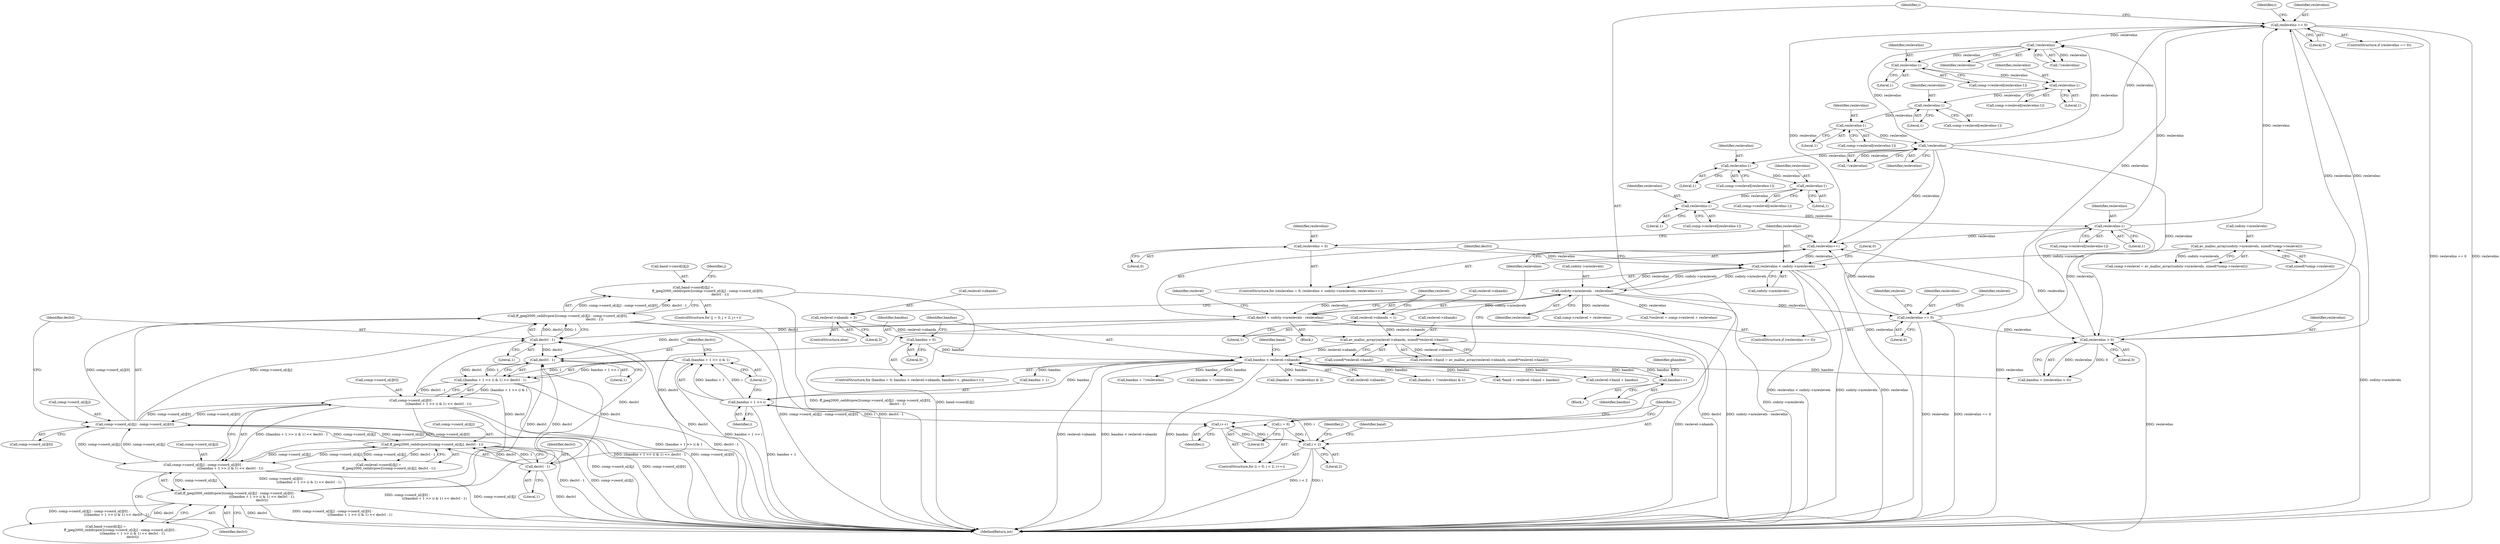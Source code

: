 digraph "0_FFmpeg_912ce9dd2080c5837285a471d750fa311e09b555_0@pointer" {
"1000685" [label="(Call,band->coord[i][j] =\n                            ff_jpeg2000_ceildivpow2(comp->coord_o[i][j] - comp->coord_o[i][0],\n                                                    declvl - 1))"];
"1000693" [label="(Call,ff_jpeg2000_ceildivpow2(comp->coord_o[i][j] - comp->coord_o[i][0],\n                                                    declvl - 1))"];
"1000694" [label="(Call,comp->coord_o[i][j] - comp->coord_o[i][0])"];
"1000355" [label="(Call,ff_jpeg2000_ceildivpow2(comp->coord_o[i][j], declvl - 1))"];
"1000773" [label="(Call,comp->coord_o[i][j] - comp->coord_o[i][0] -\n                                                    (((bandno + 1 >> i) & 1) << declvl - 1))"];
"1000781" [label="(Call,comp->coord_o[i][0] -\n                                                    (((bandno + 1 >> i) & 1) << declvl - 1))"];
"1000789" [label="(Call,((bandno + 1 >> i) & 1) << declvl - 1)"];
"1000790" [label="(Call,(bandno + 1 >> i) & 1)"];
"1000791" [label="(Call,bandno + 1 >> i)"];
"1000522" [label="(Call,bandno < reslevel->nbands)"];
"1000519" [label="(Call,bandno = 0)"];
"1000528" [label="(Call,bandno++)"];
"1000501" [label="(Call,av_malloc_array(reslevel->nbands, sizeof(*reslevel->band)))"];
"1000388" [label="(Call,reslevel->nbands = 1)"];
"1000394" [label="(Call,reslevel->nbands = 3)"];
"1000750" [label="(Call,i < 2)"];
"1000753" [label="(Call,i++)"];
"1000747" [label="(Call,i = 0)"];
"1000797" [label="(Call,declvl - 1)"];
"1000314" [label="(Call,declvl = codsty->nreslevels - reslevelno)"];
"1000316" [label="(Call,codsty->nreslevels - reslevelno)"];
"1000305" [label="(Call,reslevelno < codsty->nreslevels)"];
"1000302" [label="(Call,reslevelno = 0)"];
"1000310" [label="(Call,reslevelno++)"];
"1000663" [label="(Call,reslevelno == 0)"];
"1001472" [label="(Call,!reslevelno)"];
"1001461" [label="(Call,reslevelno-1)"];
"1001448" [label="(Call,reslevelno-1)"];
"1001426" [label="(Call,reslevelno-1)"];
"1001413" [label="(Call,reslevelno-1)"];
"1001393" [label="(Call,!reslevelno)"];
"1001540" [label="(Call,reslevelno-1)"];
"1001527" [label="(Call,reslevelno-1)"];
"1001505" [label="(Call,reslevelno-1)"];
"1001492" [label="(Call,reslevelno-1)"];
"1000573" [label="(Call,reslevelno > 0)"];
"1000385" [label="(Call,reslevelno == 0)"];
"1000284" [label="(Call,av_malloc_array(codsty->nreslevels, sizeof(*comp->reslevel)))"];
"1000363" [label="(Call,declvl - 1)"];
"1000772" [label="(Call,ff_jpeg2000_ceildivpow2(comp->coord_o[i][j] - comp->coord_o[i][0] -\n                                                    (((bandno + 1 >> i) & 1) << declvl - 1),\n                                                    declvl))"];
"1000709" [label="(Call,declvl - 1)"];
"1000781" [label="(Call,comp->coord_o[i][0] -\n                                                    (((bandno + 1 >> i) & 1) << declvl - 1))"];
"1000519" [label="(Call,bandno = 0)"];
"1000752" [label="(Literal,2)"];
"1001427" [label="(Identifier,reslevelno)"];
"1001468" [label="(Call,(bandno + !!reslevelno) & 2)"];
"1001426" [label="(Call,reslevelno-1)"];
"1000800" [label="(Identifier,declvl)"];
"1000364" [label="(Identifier,declvl)"];
"1000710" [label="(Identifier,declvl)"];
"1001463" [label="(Literal,1)"];
"1001528" [label="(Identifier,reslevelno)"];
"1000751" [label="(Identifier,i)"];
"1000665" [label="(Literal,0)"];
"1000314" [label="(Call,declvl = codsty->nreslevels - reslevelno)"];
"1001527" [label="(Call,reslevelno-1)"];
"1001494" [label="(Literal,1)"];
"1001457" [label="(Call,comp->reslevel[reslevelno-1])"];
"1000528" [label="(Call,bandno++)"];
"1001541" [label="(Identifier,reslevelno)"];
"1000571" [label="(Call,bandno + (reslevelno > 0))"];
"1001536" [label="(Call,comp->reslevel[reslevelno-1])"];
"1000694" [label="(Call,comp->coord_o[i][j] - comp->coord_o[i][0])"];
"1000524" [label="(Call,reslevel->nbands)"];
"1000798" [label="(Identifier,declvl)"];
"1000388" [label="(Call,reslevel->nbands = 1)"];
"1000280" [label="(Call,comp->reslevel = av_malloc_array(codsty->nreslevels, sizeof(*comp->reslevel)))"];
"1000355" [label="(Call,ff_jpeg2000_ceildivpow2(comp->coord_o[i][j], declvl - 1))"];
"1001414" [label="(Identifier,reslevelno)"];
"1001389" [label="(Call,(bandno + !!reslevelno) & 1)"];
"1000311" [label="(Identifier,reslevelno)"];
"1000782" [label="(Call,comp->coord_o[i][0])"];
"1001488" [label="(Call,comp->reslevel[reslevelno-1])"];
"1000384" [label="(ControlStructure,if (reslevelno == 0))"];
"1000285" [label="(Call,codsty->nreslevels)"];
"1000749" [label="(Literal,0)"];
"1000320" [label="(Identifier,reslevelno)"];
"1000387" [label="(Literal,0)"];
"1000534" [label="(Call,*band = reslevel->band + bandno)"];
"1000316" [label="(Call,codsty->nreslevels - reslevelno)"];
"1001422" [label="(Call,comp->reslevel[reslevelno-1])"];
"1000796" [label="(Literal,1)"];
"1001573" [label="(MethodReturn,int)"];
"1000502" [label="(Call,reslevel->nbands)"];
"1000520" [label="(Identifier,bandno)"];
"1000746" [label="(ControlStructure,for (i = 0; i < 2; i++))"];
"1001461" [label="(Call,reslevelno-1)"];
"1000527" [label="(Block,)"];
"1000574" [label="(Identifier,reslevelno)"];
"1000790" [label="(Call,(bandno + 1 >> i) & 1)"];
"1000676" [label="(ControlStructure,for (j = 0; j < 2; j++))"];
"1000664" [label="(Identifier,reslevelno)"];
"1000522" [label="(Call,bandno < reslevel->nbands)"];
"1001394" [label="(Identifier,reslevelno)"];
"1000536" [label="(Call,reslevel->band + bandno)"];
"1001393" [label="(Call,!reslevelno)"];
"1000754" [label="(Identifier,i)"];
"1000702" [label="(Call,comp->coord_o[i][0])"];
"1000529" [label="(Identifier,bandno)"];
"1000789" [label="(Call,((bandno + 1 >> i) & 1) << declvl - 1)"];
"1000356" [label="(Call,comp->coord_o[i][j])"];
"1000304" [label="(Literal,0)"];
"1001450" [label="(Literal,1)"];
"1001469" [label="(Call,bandno + !!reslevelno)"];
"1000774" [label="(Call,comp->coord_o[i][j])"];
"1000531" [label="(Identifier,gbandno)"];
"1000312" [label="(Block,)"];
"1000315" [label="(Identifier,declvl)"];
"1001472" [label="(Call,!reslevelno)"];
"1000392" [label="(Literal,1)"];
"1001449" [label="(Identifier,reslevelno)"];
"1000711" [label="(Literal,1)"];
"1001471" [label="(Call,!!reslevelno)"];
"1000396" [label="(Identifier,reslevel)"];
"1000791" [label="(Call,bandno + 1 >> i)"];
"1000685" [label="(Call,band->coord[i][j] =\n                            ff_jpeg2000_ceildivpow2(comp->coord_o[i][j] - comp->coord_o[i][0],\n                                                    declvl - 1))"];
"1000695" [label="(Call,comp->coord_o[i][j])"];
"1001542" [label="(Literal,1)"];
"1001501" [label="(Call,comp->reslevel[reslevelno-1])"];
"1001415" [label="(Literal,1)"];
"1000792" [label="(Call,bandno + 1)"];
"1000663" [label="(Call,reslevelno == 0)"];
"1000305" [label="(Call,reslevelno < codsty->nreslevels)"];
"1000363" [label="(Call,declvl - 1)"];
"1000757" [label="(Identifier,j)"];
"1000365" [label="(Literal,1)"];
"1000324" [label="(Call,comp->reslevel + reslevelno)"];
"1001392" [label="(Call,!!reslevelno)"];
"1000686" [label="(Call,band->coord[i][j])"];
"1000803" [label="(Identifier,band)"];
"1001507" [label="(Literal,1)"];
"1001409" [label="(Call,comp->reslevel[reslevelno-1])"];
"1001462" [label="(Identifier,reslevelno)"];
"1001540" [label="(Call,reslevelno-1)"];
"1000797" [label="(Call,declvl - 1)"];
"1000307" [label="(Call,codsty->nreslevels)"];
"1000753" [label="(Call,i++)"];
"1000662" [label="(ControlStructure,if (reslevelno == 0))"];
"1000750" [label="(Call,i < 2)"];
"1000398" [label="(Literal,3)"];
"1000523" [label="(Identifier,bandno)"];
"1000505" [label="(Call,sizeof(*reslevel->band))"];
"1000521" [label="(Literal,0)"];
"1000389" [label="(Call,reslevel->nbands)"];
"1000306" [label="(Identifier,reslevelno)"];
"1000301" [label="(ControlStructure,for (reslevelno = 0; reslevelno < codsty->nreslevels; reslevelno++))"];
"1000322" [label="(Call,*reslevel = comp->reslevel + reslevelno)"];
"1001572" [label="(Literal,0)"];
"1000693" [label="(Call,ff_jpeg2000_ceildivpow2(comp->coord_o[i][j] - comp->coord_o[i][0],\n                                                    declvl - 1))"];
"1000772" [label="(Call,ff_jpeg2000_ceildivpow2(comp->coord_o[i][j] - comp->coord_o[i][0] -\n                                                    (((bandno + 1 >> i) & 1) << declvl - 1),\n                                                    declvl))"];
"1000394" [label="(Call,reslevel->nbands = 3)"];
"1000393" [label="(ControlStructure,else)"];
"1000288" [label="(Call,sizeof(*comp->reslevel))"];
"1001492" [label="(Call,reslevelno-1)"];
"1001505" [label="(Call,reslevelno-1)"];
"1000317" [label="(Call,codsty->nreslevels)"];
"1000535" [label="(Identifier,band)"];
"1000773" [label="(Call,comp->coord_o[i][j] - comp->coord_o[i][0] -\n                                                    (((bandno + 1 >> i) & 1) << declvl - 1))"];
"1001428" [label="(Literal,1)"];
"1000310" [label="(Call,reslevelno++)"];
"1000303" [label="(Identifier,reslevelno)"];
"1000764" [label="(Call,band->coord[i][j] =\n                            ff_jpeg2000_ceildivpow2(comp->coord_o[i][j] - comp->coord_o[i][0] -\n                                                    (((bandno + 1 >> i) & 1) << declvl - 1),\n                                                    declvl))"];
"1000799" [label="(Literal,1)"];
"1000395" [label="(Call,reslevel->nbands)"];
"1001413" [label="(Call,reslevelno-1)"];
"1000795" [label="(Identifier,i)"];
"1000748" [label="(Identifier,i)"];
"1000575" [label="(Literal,0)"];
"1000404" [label="(Identifier,reslevel)"];
"1000386" [label="(Identifier,reslevelno)"];
"1000323" [label="(Identifier,reslevel)"];
"1000284" [label="(Call,av_malloc_array(codsty->nreslevels, sizeof(*comp->reslevel)))"];
"1001529" [label="(Literal,1)"];
"1000390" [label="(Identifier,reslevel)"];
"1001493" [label="(Identifier,reslevelno)"];
"1000573" [label="(Call,reslevelno > 0)"];
"1000501" [label="(Call,av_malloc_array(reslevel->nbands, sizeof(*reslevel->band)))"];
"1000518" [label="(ControlStructure,for (bandno = 0; bandno < reslevel->nbands; bandno++, gbandno++))"];
"1000669" [label="(Identifier,i)"];
"1000497" [label="(Call,reslevel->band = av_malloc_array(reslevel->nbands, sizeof(*reslevel->band)))"];
"1001506" [label="(Identifier,reslevelno)"];
"1000684" [label="(Identifier,j)"];
"1001523" [label="(Call,comp->reslevel[reslevelno-1])"];
"1000709" [label="(Call,declvl - 1)"];
"1000347" [label="(Call,reslevel->coord[i][j] =\n                    ff_jpeg2000_ceildivpow2(comp->coord_o[i][j], declvl - 1))"];
"1000302" [label="(Call,reslevelno = 0)"];
"1001448" [label="(Call,reslevelno-1)"];
"1000385" [label="(Call,reslevelno == 0)"];
"1001473" [label="(Identifier,reslevelno)"];
"1001390" [label="(Call,bandno + !!reslevelno)"];
"1000747" [label="(Call,i = 0)"];
"1001444" [label="(Call,comp->reslevel[reslevelno-1])"];
"1000685" -> "1000676"  [label="AST: "];
"1000685" -> "1000693"  [label="CFG: "];
"1000686" -> "1000685"  [label="AST: "];
"1000693" -> "1000685"  [label="AST: "];
"1000684" -> "1000685"  [label="CFG: "];
"1000685" -> "1001573"  [label="DDG: ff_jpeg2000_ceildivpow2(comp->coord_o[i][j] - comp->coord_o[i][0],\n                                                    declvl - 1)"];
"1000685" -> "1001573"  [label="DDG: band->coord[i][j]"];
"1000693" -> "1000685"  [label="DDG: comp->coord_o[i][j] - comp->coord_o[i][0]"];
"1000693" -> "1000685"  [label="DDG: declvl - 1"];
"1000693" -> "1000709"  [label="CFG: "];
"1000694" -> "1000693"  [label="AST: "];
"1000709" -> "1000693"  [label="AST: "];
"1000693" -> "1001573"  [label="DDG: declvl - 1"];
"1000693" -> "1001573"  [label="DDG: comp->coord_o[i][j] - comp->coord_o[i][0]"];
"1000694" -> "1000693"  [label="DDG: comp->coord_o[i][j]"];
"1000694" -> "1000693"  [label="DDG: comp->coord_o[i][0]"];
"1000709" -> "1000693"  [label="DDG: declvl"];
"1000709" -> "1000693"  [label="DDG: 1"];
"1000694" -> "1000702"  [label="CFG: "];
"1000695" -> "1000694"  [label="AST: "];
"1000702" -> "1000694"  [label="AST: "];
"1000710" -> "1000694"  [label="CFG: "];
"1000694" -> "1001573"  [label="DDG: comp->coord_o[i][j]"];
"1000694" -> "1001573"  [label="DDG: comp->coord_o[i][0]"];
"1000694" -> "1000355"  [label="DDG: comp->coord_o[i][j]"];
"1000355" -> "1000694"  [label="DDG: comp->coord_o[i][j]"];
"1000773" -> "1000694"  [label="DDG: comp->coord_o[i][j]"];
"1000781" -> "1000694"  [label="DDG: comp->coord_o[i][0]"];
"1000694" -> "1000773"  [label="DDG: comp->coord_o[i][j]"];
"1000694" -> "1000781"  [label="DDG: comp->coord_o[i][0]"];
"1000355" -> "1000347"  [label="AST: "];
"1000355" -> "1000363"  [label="CFG: "];
"1000356" -> "1000355"  [label="AST: "];
"1000363" -> "1000355"  [label="AST: "];
"1000347" -> "1000355"  [label="CFG: "];
"1000355" -> "1001573"  [label="DDG: comp->coord_o[i][j]"];
"1000355" -> "1001573"  [label="DDG: declvl - 1"];
"1000355" -> "1000347"  [label="DDG: comp->coord_o[i][j]"];
"1000355" -> "1000347"  [label="DDG: declvl - 1"];
"1000773" -> "1000355"  [label="DDG: comp->coord_o[i][j]"];
"1000363" -> "1000355"  [label="DDG: declvl"];
"1000363" -> "1000355"  [label="DDG: 1"];
"1000355" -> "1000773"  [label="DDG: comp->coord_o[i][j]"];
"1000773" -> "1000772"  [label="AST: "];
"1000773" -> "1000781"  [label="CFG: "];
"1000774" -> "1000773"  [label="AST: "];
"1000781" -> "1000773"  [label="AST: "];
"1000800" -> "1000773"  [label="CFG: "];
"1000773" -> "1001573"  [label="DDG: comp->coord_o[i][0] -\n                                                    (((bandno + 1 >> i) & 1) << declvl - 1)"];
"1000773" -> "1001573"  [label="DDG: comp->coord_o[i][j]"];
"1000773" -> "1000772"  [label="DDG: comp->coord_o[i][j]"];
"1000773" -> "1000772"  [label="DDG: comp->coord_o[i][0] -\n                                                    (((bandno + 1 >> i) & 1) << declvl - 1)"];
"1000781" -> "1000773"  [label="DDG: comp->coord_o[i][0]"];
"1000781" -> "1000773"  [label="DDG: ((bandno + 1 >> i) & 1) << declvl - 1"];
"1000781" -> "1000789"  [label="CFG: "];
"1000782" -> "1000781"  [label="AST: "];
"1000789" -> "1000781"  [label="AST: "];
"1000781" -> "1001573"  [label="DDG: ((bandno + 1 >> i) & 1) << declvl - 1"];
"1000781" -> "1001573"  [label="DDG: comp->coord_o[i][0]"];
"1000789" -> "1000781"  [label="DDG: (bandno + 1 >> i) & 1"];
"1000789" -> "1000781"  [label="DDG: declvl - 1"];
"1000789" -> "1000797"  [label="CFG: "];
"1000790" -> "1000789"  [label="AST: "];
"1000797" -> "1000789"  [label="AST: "];
"1000789" -> "1001573"  [label="DDG: (bandno + 1 >> i) & 1"];
"1000789" -> "1001573"  [label="DDG: declvl - 1"];
"1000790" -> "1000789"  [label="DDG: bandno + 1 >> i"];
"1000790" -> "1000789"  [label="DDG: 1"];
"1000797" -> "1000789"  [label="DDG: declvl"];
"1000797" -> "1000789"  [label="DDG: 1"];
"1000790" -> "1000796"  [label="CFG: "];
"1000791" -> "1000790"  [label="AST: "];
"1000796" -> "1000790"  [label="AST: "];
"1000798" -> "1000790"  [label="CFG: "];
"1000790" -> "1001573"  [label="DDG: bandno + 1 >> i"];
"1000791" -> "1000790"  [label="DDG: bandno + 1"];
"1000791" -> "1000790"  [label="DDG: i"];
"1000791" -> "1000795"  [label="CFG: "];
"1000792" -> "1000791"  [label="AST: "];
"1000795" -> "1000791"  [label="AST: "];
"1000796" -> "1000791"  [label="CFG: "];
"1000791" -> "1001573"  [label="DDG: bandno + 1"];
"1000791" -> "1000753"  [label="DDG: i"];
"1000522" -> "1000791"  [label="DDG: bandno"];
"1000750" -> "1000791"  [label="DDG: i"];
"1000522" -> "1000518"  [label="AST: "];
"1000522" -> "1000524"  [label="CFG: "];
"1000523" -> "1000522"  [label="AST: "];
"1000524" -> "1000522"  [label="AST: "];
"1000535" -> "1000522"  [label="CFG: "];
"1000311" -> "1000522"  [label="CFG: "];
"1000522" -> "1001573"  [label="DDG: reslevel->nbands"];
"1000522" -> "1001573"  [label="DDG: bandno < reslevel->nbands"];
"1000522" -> "1001573"  [label="DDG: bandno"];
"1000519" -> "1000522"  [label="DDG: bandno"];
"1000528" -> "1000522"  [label="DDG: bandno"];
"1000501" -> "1000522"  [label="DDG: reslevel->nbands"];
"1000522" -> "1000528"  [label="DDG: bandno"];
"1000522" -> "1000534"  [label="DDG: bandno"];
"1000522" -> "1000536"  [label="DDG: bandno"];
"1000522" -> "1000571"  [label="DDG: bandno"];
"1000522" -> "1000792"  [label="DDG: bandno"];
"1000522" -> "1001389"  [label="DDG: bandno"];
"1000522" -> "1001390"  [label="DDG: bandno"];
"1000522" -> "1001468"  [label="DDG: bandno"];
"1000522" -> "1001469"  [label="DDG: bandno"];
"1000519" -> "1000518"  [label="AST: "];
"1000519" -> "1000521"  [label="CFG: "];
"1000520" -> "1000519"  [label="AST: "];
"1000521" -> "1000519"  [label="AST: "];
"1000523" -> "1000519"  [label="CFG: "];
"1000528" -> "1000527"  [label="AST: "];
"1000528" -> "1000529"  [label="CFG: "];
"1000529" -> "1000528"  [label="AST: "];
"1000531" -> "1000528"  [label="CFG: "];
"1000501" -> "1000497"  [label="AST: "];
"1000501" -> "1000505"  [label="CFG: "];
"1000502" -> "1000501"  [label="AST: "];
"1000505" -> "1000501"  [label="AST: "];
"1000497" -> "1000501"  [label="CFG: "];
"1000501" -> "1001573"  [label="DDG: reslevel->nbands"];
"1000501" -> "1000497"  [label="DDG: reslevel->nbands"];
"1000388" -> "1000501"  [label="DDG: reslevel->nbands"];
"1000394" -> "1000501"  [label="DDG: reslevel->nbands"];
"1000388" -> "1000384"  [label="AST: "];
"1000388" -> "1000392"  [label="CFG: "];
"1000389" -> "1000388"  [label="AST: "];
"1000392" -> "1000388"  [label="AST: "];
"1000404" -> "1000388"  [label="CFG: "];
"1000394" -> "1000393"  [label="AST: "];
"1000394" -> "1000398"  [label="CFG: "];
"1000395" -> "1000394"  [label="AST: "];
"1000398" -> "1000394"  [label="AST: "];
"1000404" -> "1000394"  [label="CFG: "];
"1000750" -> "1000746"  [label="AST: "];
"1000750" -> "1000752"  [label="CFG: "];
"1000751" -> "1000750"  [label="AST: "];
"1000752" -> "1000750"  [label="AST: "];
"1000757" -> "1000750"  [label="CFG: "];
"1000803" -> "1000750"  [label="CFG: "];
"1000750" -> "1001573"  [label="DDG: i"];
"1000750" -> "1001573"  [label="DDG: i < 2"];
"1000753" -> "1000750"  [label="DDG: i"];
"1000747" -> "1000750"  [label="DDG: i"];
"1000750" -> "1000753"  [label="DDG: i"];
"1000753" -> "1000746"  [label="AST: "];
"1000753" -> "1000754"  [label="CFG: "];
"1000754" -> "1000753"  [label="AST: "];
"1000751" -> "1000753"  [label="CFG: "];
"1000747" -> "1000746"  [label="AST: "];
"1000747" -> "1000749"  [label="CFG: "];
"1000748" -> "1000747"  [label="AST: "];
"1000749" -> "1000747"  [label="AST: "];
"1000751" -> "1000747"  [label="CFG: "];
"1000797" -> "1000799"  [label="CFG: "];
"1000798" -> "1000797"  [label="AST: "];
"1000799" -> "1000797"  [label="AST: "];
"1000314" -> "1000797"  [label="DDG: declvl"];
"1000363" -> "1000797"  [label="DDG: declvl"];
"1000772" -> "1000797"  [label="DDG: declvl"];
"1000709" -> "1000797"  [label="DDG: declvl"];
"1000797" -> "1000772"  [label="DDG: declvl"];
"1000314" -> "1000312"  [label="AST: "];
"1000314" -> "1000316"  [label="CFG: "];
"1000315" -> "1000314"  [label="AST: "];
"1000316" -> "1000314"  [label="AST: "];
"1000323" -> "1000314"  [label="CFG: "];
"1000314" -> "1001573"  [label="DDG: declvl"];
"1000314" -> "1001573"  [label="DDG: codsty->nreslevels - reslevelno"];
"1000316" -> "1000314"  [label="DDG: codsty->nreslevels"];
"1000316" -> "1000314"  [label="DDG: reslevelno"];
"1000314" -> "1000363"  [label="DDG: declvl"];
"1000314" -> "1000709"  [label="DDG: declvl"];
"1000316" -> "1000320"  [label="CFG: "];
"1000317" -> "1000316"  [label="AST: "];
"1000320" -> "1000316"  [label="AST: "];
"1000316" -> "1001573"  [label="DDG: codsty->nreslevels"];
"1000316" -> "1000305"  [label="DDG: codsty->nreslevels"];
"1000305" -> "1000316"  [label="DDG: codsty->nreslevels"];
"1000305" -> "1000316"  [label="DDG: reslevelno"];
"1000316" -> "1000322"  [label="DDG: reslevelno"];
"1000316" -> "1000324"  [label="DDG: reslevelno"];
"1000316" -> "1000385"  [label="DDG: reslevelno"];
"1000305" -> "1000301"  [label="AST: "];
"1000305" -> "1000307"  [label="CFG: "];
"1000306" -> "1000305"  [label="AST: "];
"1000307" -> "1000305"  [label="AST: "];
"1000315" -> "1000305"  [label="CFG: "];
"1001572" -> "1000305"  [label="CFG: "];
"1000305" -> "1001573"  [label="DDG: reslevelno < codsty->nreslevels"];
"1000305" -> "1001573"  [label="DDG: codsty->nreslevels"];
"1000305" -> "1001573"  [label="DDG: reslevelno"];
"1000302" -> "1000305"  [label="DDG: reslevelno"];
"1000310" -> "1000305"  [label="DDG: reslevelno"];
"1000284" -> "1000305"  [label="DDG: codsty->nreslevels"];
"1000302" -> "1000301"  [label="AST: "];
"1000302" -> "1000304"  [label="CFG: "];
"1000303" -> "1000302"  [label="AST: "];
"1000304" -> "1000302"  [label="AST: "];
"1000306" -> "1000302"  [label="CFG: "];
"1000310" -> "1000301"  [label="AST: "];
"1000310" -> "1000311"  [label="CFG: "];
"1000311" -> "1000310"  [label="AST: "];
"1000306" -> "1000310"  [label="CFG: "];
"1000663" -> "1000310"  [label="DDG: reslevelno"];
"1001472" -> "1000310"  [label="DDG: reslevelno"];
"1000573" -> "1000310"  [label="DDG: reslevelno"];
"1000385" -> "1000310"  [label="DDG: reslevelno"];
"1001540" -> "1000310"  [label="DDG: reslevelno"];
"1000663" -> "1000662"  [label="AST: "];
"1000663" -> "1000665"  [label="CFG: "];
"1000664" -> "1000663"  [label="AST: "];
"1000665" -> "1000663"  [label="AST: "];
"1000669" -> "1000663"  [label="CFG: "];
"1000748" -> "1000663"  [label="CFG: "];
"1000663" -> "1001573"  [label="DDG: reslevelno == 0"];
"1000663" -> "1001573"  [label="DDG: reslevelno"];
"1000663" -> "1000573"  [label="DDG: reslevelno"];
"1001472" -> "1000663"  [label="DDG: reslevelno"];
"1000573" -> "1000663"  [label="DDG: reslevelno"];
"1000385" -> "1000663"  [label="DDG: reslevelno"];
"1001540" -> "1000663"  [label="DDG: reslevelno"];
"1000663" -> "1001393"  [label="DDG: reslevelno"];
"1001472" -> "1001471"  [label="AST: "];
"1001472" -> "1001473"  [label="CFG: "];
"1001473" -> "1001472"  [label="AST: "];
"1001471" -> "1001472"  [label="CFG: "];
"1001472" -> "1001573"  [label="DDG: reslevelno"];
"1001472" -> "1000573"  [label="DDG: reslevelno"];
"1001472" -> "1001393"  [label="DDG: reslevelno"];
"1001472" -> "1001471"  [label="DDG: reslevelno"];
"1001461" -> "1001472"  [label="DDG: reslevelno"];
"1001393" -> "1001472"  [label="DDG: reslevelno"];
"1001472" -> "1001492"  [label="DDG: reslevelno"];
"1001461" -> "1001457"  [label="AST: "];
"1001461" -> "1001463"  [label="CFG: "];
"1001462" -> "1001461"  [label="AST: "];
"1001463" -> "1001461"  [label="AST: "];
"1001457" -> "1001461"  [label="CFG: "];
"1001448" -> "1001461"  [label="DDG: reslevelno"];
"1001448" -> "1001444"  [label="AST: "];
"1001448" -> "1001450"  [label="CFG: "];
"1001449" -> "1001448"  [label="AST: "];
"1001450" -> "1001448"  [label="AST: "];
"1001444" -> "1001448"  [label="CFG: "];
"1001426" -> "1001448"  [label="DDG: reslevelno"];
"1001426" -> "1001422"  [label="AST: "];
"1001426" -> "1001428"  [label="CFG: "];
"1001427" -> "1001426"  [label="AST: "];
"1001428" -> "1001426"  [label="AST: "];
"1001422" -> "1001426"  [label="CFG: "];
"1001413" -> "1001426"  [label="DDG: reslevelno"];
"1001413" -> "1001409"  [label="AST: "];
"1001413" -> "1001415"  [label="CFG: "];
"1001414" -> "1001413"  [label="AST: "];
"1001415" -> "1001413"  [label="AST: "];
"1001409" -> "1001413"  [label="CFG: "];
"1001393" -> "1001413"  [label="DDG: reslevelno"];
"1001393" -> "1001392"  [label="AST: "];
"1001393" -> "1001394"  [label="CFG: "];
"1001394" -> "1001393"  [label="AST: "];
"1001392" -> "1001393"  [label="CFG: "];
"1001393" -> "1001392"  [label="DDG: reslevelno"];
"1001540" -> "1001393"  [label="DDG: reslevelno"];
"1001540" -> "1001536"  [label="AST: "];
"1001540" -> "1001542"  [label="CFG: "];
"1001541" -> "1001540"  [label="AST: "];
"1001542" -> "1001540"  [label="AST: "];
"1001536" -> "1001540"  [label="CFG: "];
"1001540" -> "1001573"  [label="DDG: reslevelno"];
"1001540" -> "1000573"  [label="DDG: reslevelno"];
"1001527" -> "1001540"  [label="DDG: reslevelno"];
"1001527" -> "1001523"  [label="AST: "];
"1001527" -> "1001529"  [label="CFG: "];
"1001528" -> "1001527"  [label="AST: "];
"1001529" -> "1001527"  [label="AST: "];
"1001523" -> "1001527"  [label="CFG: "];
"1001505" -> "1001527"  [label="DDG: reslevelno"];
"1001505" -> "1001501"  [label="AST: "];
"1001505" -> "1001507"  [label="CFG: "];
"1001506" -> "1001505"  [label="AST: "];
"1001507" -> "1001505"  [label="AST: "];
"1001501" -> "1001505"  [label="CFG: "];
"1001492" -> "1001505"  [label="DDG: reslevelno"];
"1001492" -> "1001488"  [label="AST: "];
"1001492" -> "1001494"  [label="CFG: "];
"1001493" -> "1001492"  [label="AST: "];
"1001494" -> "1001492"  [label="AST: "];
"1001488" -> "1001492"  [label="CFG: "];
"1000573" -> "1000571"  [label="AST: "];
"1000573" -> "1000575"  [label="CFG: "];
"1000574" -> "1000573"  [label="AST: "];
"1000575" -> "1000573"  [label="AST: "];
"1000571" -> "1000573"  [label="CFG: "];
"1000573" -> "1001573"  [label="DDG: reslevelno"];
"1000573" -> "1000571"  [label="DDG: reslevelno"];
"1000573" -> "1000571"  [label="DDG: 0"];
"1000385" -> "1000573"  [label="DDG: reslevelno"];
"1000385" -> "1000384"  [label="AST: "];
"1000385" -> "1000387"  [label="CFG: "];
"1000386" -> "1000385"  [label="AST: "];
"1000387" -> "1000385"  [label="AST: "];
"1000390" -> "1000385"  [label="CFG: "];
"1000396" -> "1000385"  [label="CFG: "];
"1000385" -> "1001573"  [label="DDG: reslevelno"];
"1000385" -> "1001573"  [label="DDG: reslevelno == 0"];
"1000284" -> "1000280"  [label="AST: "];
"1000284" -> "1000288"  [label="CFG: "];
"1000285" -> "1000284"  [label="AST: "];
"1000288" -> "1000284"  [label="AST: "];
"1000280" -> "1000284"  [label="CFG: "];
"1000284" -> "1001573"  [label="DDG: codsty->nreslevels"];
"1000284" -> "1000280"  [label="DDG: codsty->nreslevels"];
"1000363" -> "1000365"  [label="CFG: "];
"1000364" -> "1000363"  [label="AST: "];
"1000365" -> "1000363"  [label="AST: "];
"1000363" -> "1001573"  [label="DDG: declvl"];
"1000363" -> "1000709"  [label="DDG: declvl"];
"1000772" -> "1000764"  [label="AST: "];
"1000772" -> "1000800"  [label="CFG: "];
"1000800" -> "1000772"  [label="AST: "];
"1000764" -> "1000772"  [label="CFG: "];
"1000772" -> "1001573"  [label="DDG: comp->coord_o[i][j] - comp->coord_o[i][0] -\n                                                    (((bandno + 1 >> i) & 1) << declvl - 1)"];
"1000772" -> "1001573"  [label="DDG: declvl"];
"1000772" -> "1000709"  [label="DDG: declvl"];
"1000772" -> "1000764"  [label="DDG: comp->coord_o[i][j] - comp->coord_o[i][0] -\n                                                    (((bandno + 1 >> i) & 1) << declvl - 1)"];
"1000772" -> "1000764"  [label="DDG: declvl"];
"1000709" -> "1000711"  [label="CFG: "];
"1000710" -> "1000709"  [label="AST: "];
"1000711" -> "1000709"  [label="AST: "];
"1000709" -> "1001573"  [label="DDG: declvl"];
}
